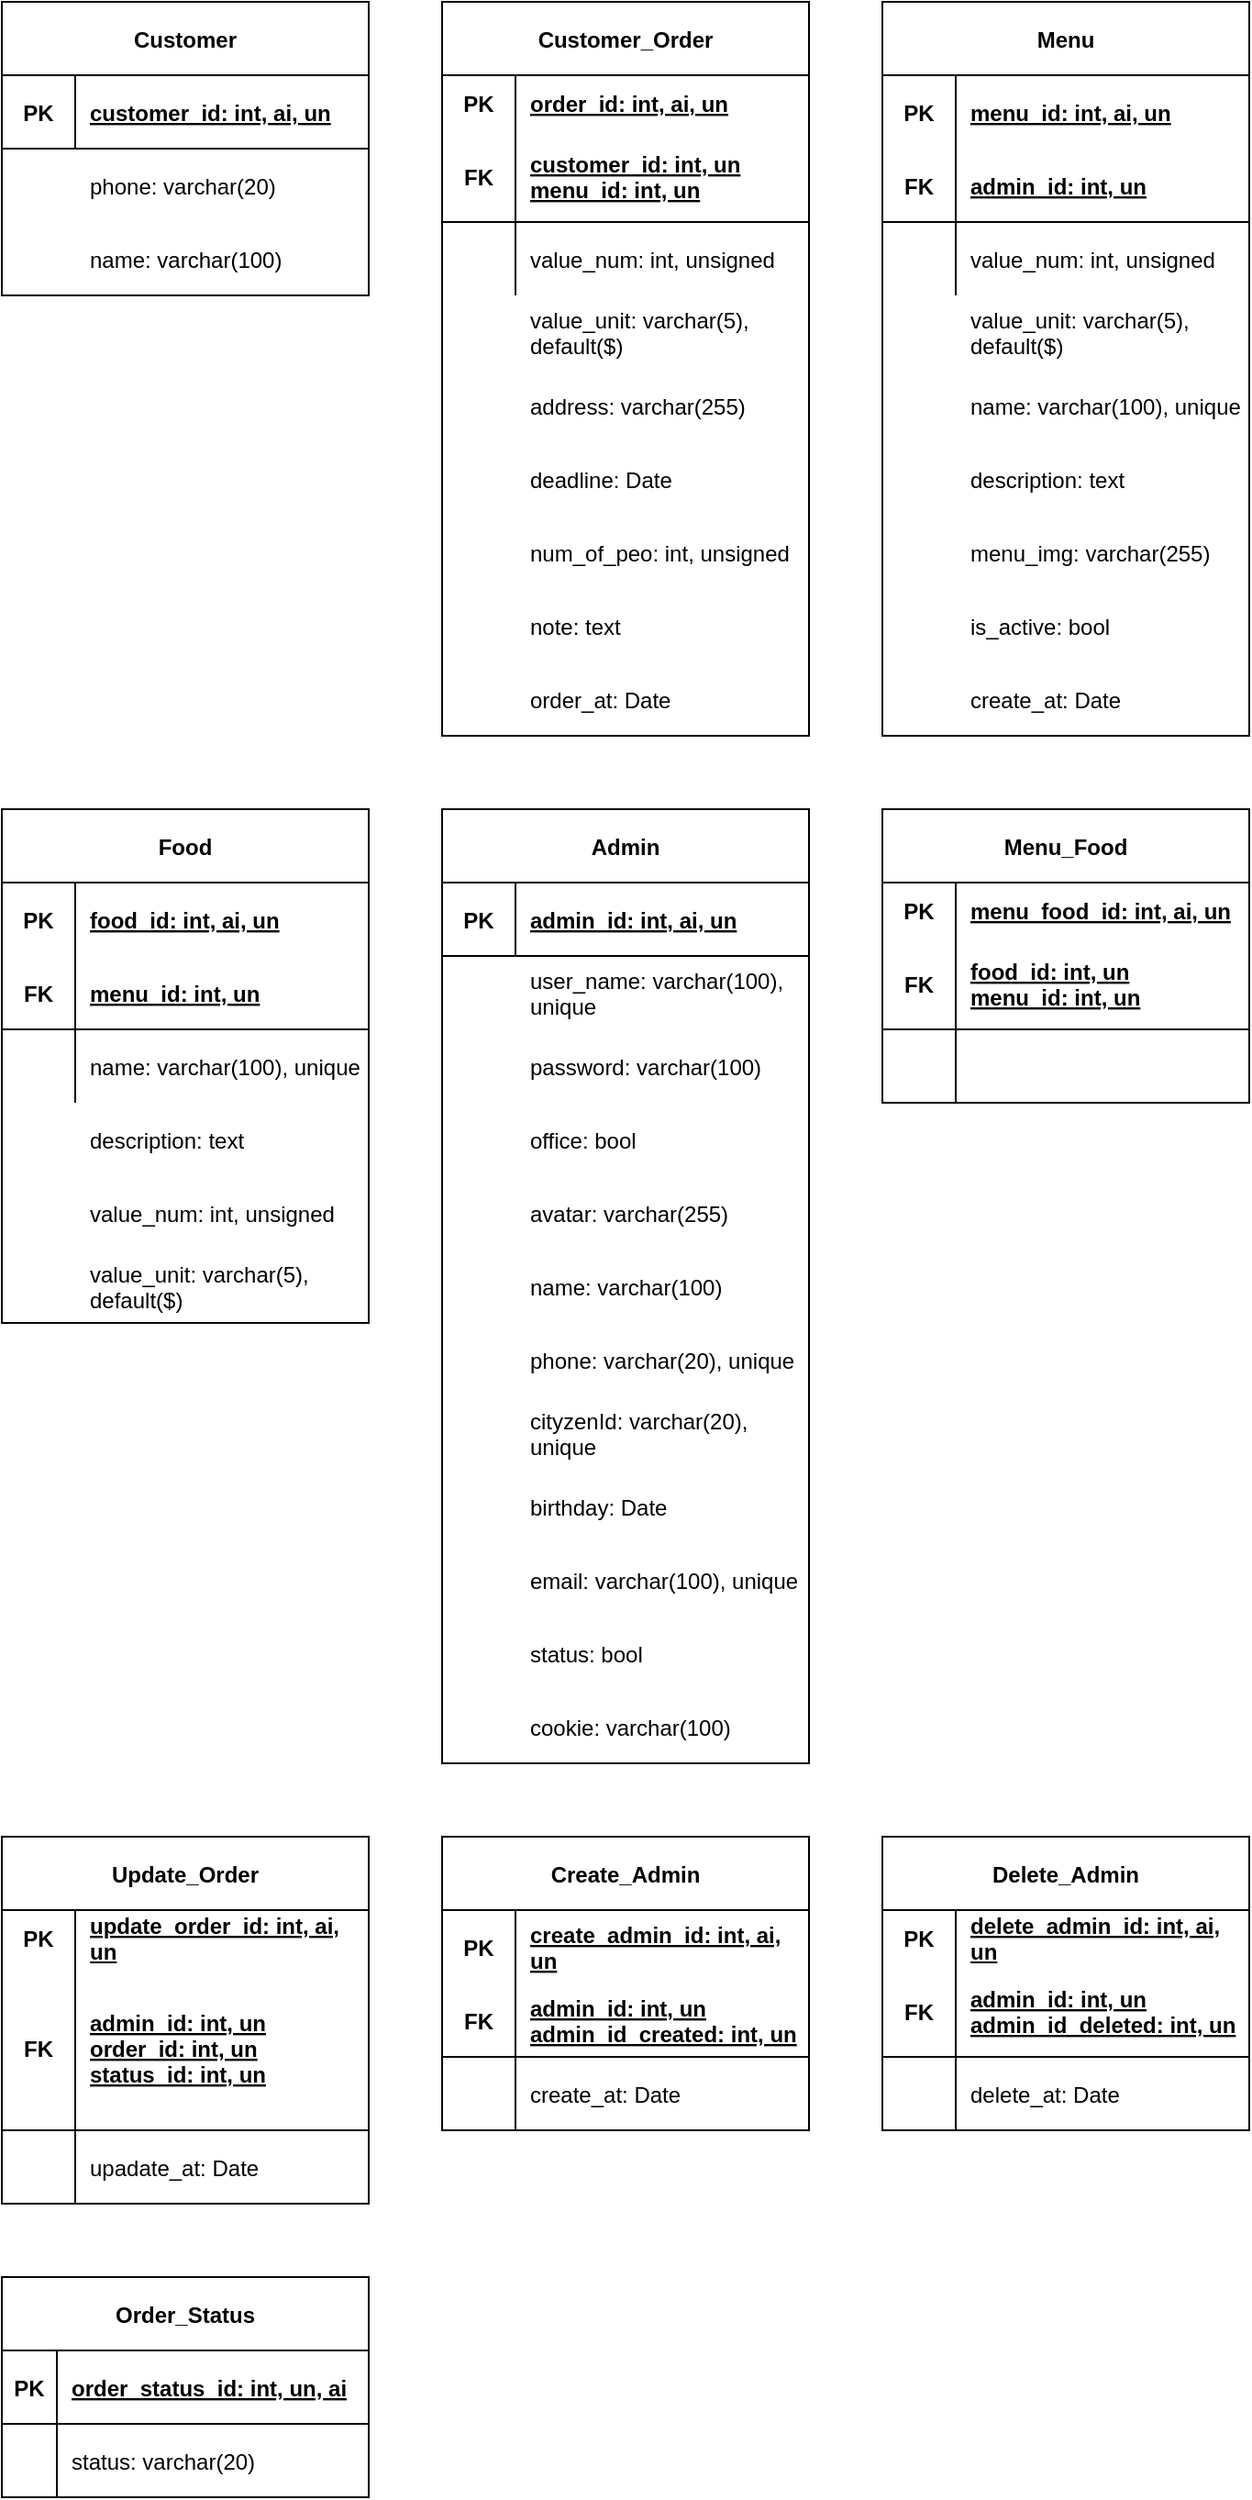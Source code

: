 <mxfile version="14.5.1" type="device"><diagram id="6Q6f8vi3FYsFAewZzcwV" name="Page-1"><mxGraphModel dx="1038" dy="607" grid="1" gridSize="10" guides="1" tooltips="1" connect="1" arrows="1" fold="1" page="1" pageScale="1" pageWidth="850" pageHeight="1100" math="0" shadow="0"><root><mxCell id="0"/><mxCell id="1" parent="0"/><mxCell id="nnmRxfr1p0nU_RoA92xQ-1" value="Customer" style="shape=table;startSize=40;container=1;collapsible=1;childLayout=tableLayout;fixedRows=1;rowLines=0;fontStyle=1;align=center;resizeLast=1;" parent="1" vertex="1"><mxGeometry x="40" y="40" width="200" height="160" as="geometry"/></mxCell><mxCell id="nnmRxfr1p0nU_RoA92xQ-2" value="" style="shape=partialRectangle;collapsible=0;dropTarget=0;pointerEvents=0;fillColor=none;top=0;left=0;bottom=1;right=0;points=[[0,0.5],[1,0.5]];portConstraint=eastwest;" parent="nnmRxfr1p0nU_RoA92xQ-1" vertex="1"><mxGeometry y="40" width="200" height="40" as="geometry"/></mxCell><mxCell id="nnmRxfr1p0nU_RoA92xQ-3" value="PK" style="shape=partialRectangle;connectable=0;fillColor=none;top=0;left=0;bottom=0;right=0;fontStyle=1;overflow=hidden;" parent="nnmRxfr1p0nU_RoA92xQ-2" vertex="1"><mxGeometry width="40" height="40" as="geometry"/></mxCell><mxCell id="nnmRxfr1p0nU_RoA92xQ-4" value="customer_id: int, ai, un" style="shape=partialRectangle;connectable=0;fillColor=none;top=0;left=0;bottom=0;right=0;align=left;spacingLeft=6;fontStyle=5;overflow=hidden;" parent="nnmRxfr1p0nU_RoA92xQ-2" vertex="1"><mxGeometry x="40" width="160" height="40" as="geometry"/></mxCell><mxCell id="nnmRxfr1p0nU_RoA92xQ-23" value="Customer_Order" style="shape=table;startSize=40;container=1;collapsible=1;childLayout=tableLayout;fixedRows=1;rowLines=0;fontStyle=1;align=center;resizeLast=1;" parent="1" vertex="1"><mxGeometry x="280" y="40" width="200" height="400" as="geometry"/></mxCell><mxCell id="nnmRxfr1p0nU_RoA92xQ-24" value="" style="shape=partialRectangle;collapsible=0;dropTarget=0;pointerEvents=0;fillColor=none;top=0;left=0;bottom=0;right=0;points=[[0,0.5],[1,0.5]];portConstraint=eastwest;" parent="nnmRxfr1p0nU_RoA92xQ-23" vertex="1"><mxGeometry y="40" width="200" height="30" as="geometry"/></mxCell><mxCell id="nnmRxfr1p0nU_RoA92xQ-25" value="PK" style="shape=partialRectangle;connectable=0;fillColor=none;top=0;left=0;bottom=0;right=0;fontStyle=1;overflow=hidden;" parent="nnmRxfr1p0nU_RoA92xQ-24" vertex="1"><mxGeometry width="40" height="30" as="geometry"/></mxCell><mxCell id="nnmRxfr1p0nU_RoA92xQ-26" value="order_id: int, ai, un" style="shape=partialRectangle;connectable=0;fillColor=none;top=0;left=0;bottom=0;right=0;align=left;spacingLeft=6;fontStyle=5;overflow=hidden;" parent="nnmRxfr1p0nU_RoA92xQ-24" vertex="1"><mxGeometry x="40" width="160" height="30" as="geometry"/></mxCell><mxCell id="nnmRxfr1p0nU_RoA92xQ-27" value="" style="shape=partialRectangle;collapsible=0;dropTarget=0;pointerEvents=0;fillColor=none;top=0;left=0;bottom=1;right=0;points=[[0,0.5],[1,0.5]];portConstraint=eastwest;" parent="nnmRxfr1p0nU_RoA92xQ-23" vertex="1"><mxGeometry y="70" width="200" height="50" as="geometry"/></mxCell><mxCell id="nnmRxfr1p0nU_RoA92xQ-28" value="FK" style="shape=partialRectangle;connectable=0;fillColor=none;top=0;left=0;bottom=0;right=0;fontStyle=1;overflow=hidden;" parent="nnmRxfr1p0nU_RoA92xQ-27" vertex="1"><mxGeometry width="40" height="50" as="geometry"/></mxCell><mxCell id="nnmRxfr1p0nU_RoA92xQ-29" value="customer_id: int, un&#10;menu_id: int, un" style="shape=partialRectangle;connectable=0;fillColor=none;top=0;left=0;bottom=0;right=0;align=left;spacingLeft=6;fontStyle=5;overflow=hidden;" parent="nnmRxfr1p0nU_RoA92xQ-27" vertex="1"><mxGeometry x="40" width="160" height="50" as="geometry"/></mxCell><mxCell id="nnmRxfr1p0nU_RoA92xQ-30" value="" style="shape=partialRectangle;collapsible=0;dropTarget=0;pointerEvents=0;fillColor=none;top=0;left=0;bottom=0;right=0;points=[[0,0.5],[1,0.5]];portConstraint=eastwest;" parent="nnmRxfr1p0nU_RoA92xQ-23" vertex="1"><mxGeometry y="120" width="200" height="40" as="geometry"/></mxCell><mxCell id="nnmRxfr1p0nU_RoA92xQ-31" value="" style="shape=partialRectangle;connectable=0;fillColor=none;top=0;left=0;bottom=0;right=0;editable=1;overflow=hidden;" parent="nnmRxfr1p0nU_RoA92xQ-30" vertex="1"><mxGeometry width="40" height="40" as="geometry"/></mxCell><mxCell id="nnmRxfr1p0nU_RoA92xQ-32" value="" style="shape=partialRectangle;connectable=0;fillColor=none;top=0;left=0;bottom=0;right=0;align=left;spacingLeft=6;overflow=hidden;" parent="nnmRxfr1p0nU_RoA92xQ-30" vertex="1"><mxGeometry x="40" width="160" height="40" as="geometry"/></mxCell><mxCell id="nnmRxfr1p0nU_RoA92xQ-58" value="" style="shape=partialRectangle;collapsible=0;dropTarget=0;pointerEvents=0;fillColor=none;top=0;left=0;bottom=0;right=0;points=[[0,0.5],[1,0.5]];portConstraint=eastwest;" parent="1" vertex="1"><mxGeometry x="40" y="160" width="200" height="40" as="geometry"/></mxCell><mxCell id="nnmRxfr1p0nU_RoA92xQ-60" value="name: varchar(100)" style="shape=partialRectangle;connectable=0;fillColor=none;top=0;left=0;bottom=0;right=0;align=left;spacingLeft=6;overflow=hidden;" parent="nnmRxfr1p0nU_RoA92xQ-58" vertex="1"><mxGeometry x="40" width="160" height="40" as="geometry"/></mxCell><mxCell id="nnmRxfr1p0nU_RoA92xQ-67" value="" style="shape=partialRectangle;collapsible=0;dropTarget=0;pointerEvents=0;fillColor=none;top=0;left=0;bottom=0;right=0;points=[[0,0.5],[1,0.5]];portConstraint=eastwest;" parent="1" vertex="1"><mxGeometry x="320" y="200" width="160" height="40" as="geometry"/></mxCell><mxCell id="nnmRxfr1p0nU_RoA92xQ-68" value="" style="shape=partialRectangle;connectable=0;fillColor=none;top=0;left=0;bottom=0;right=0;editable=1;overflow=hidden;" parent="nnmRxfr1p0nU_RoA92xQ-67" vertex="1"><mxGeometry width="32" height="40" as="geometry"/></mxCell><mxCell id="nnmRxfr1p0nU_RoA92xQ-69" value="value_unit: varchar(5),&#10;default($)" style="shape=partialRectangle;connectable=0;fillColor=none;top=0;left=0;bottom=0;right=0;align=left;spacingLeft=6;overflow=hidden;" parent="nnmRxfr1p0nU_RoA92xQ-67" vertex="1"><mxGeometry width="160" height="40" as="geometry"/></mxCell><mxCell id="nnmRxfr1p0nU_RoA92xQ-71" value="address: varchar(255)" style="shape=partialRectangle;connectable=0;fillColor=none;top=0;left=0;bottom=0;right=0;align=left;spacingLeft=6;overflow=hidden;" parent="1" vertex="1"><mxGeometry x="320" y="240" width="160" height="40" as="geometry"/></mxCell><mxCell id="nnmRxfr1p0nU_RoA92xQ-73" value="deadline: Date" style="shape=partialRectangle;connectable=0;fillColor=none;top=0;left=0;bottom=0;right=0;align=left;spacingLeft=6;overflow=hidden;" parent="1" vertex="1"><mxGeometry x="320" y="280" width="160" height="40" as="geometry"/></mxCell><mxCell id="nnmRxfr1p0nU_RoA92xQ-75" value="num_of_peo: int, unsigned" style="shape=partialRectangle;connectable=0;fillColor=none;top=0;left=0;bottom=0;right=0;align=left;spacingLeft=6;overflow=hidden;" parent="1" vertex="1"><mxGeometry x="320" y="320" width="160" height="40" as="geometry"/></mxCell><mxCell id="nnmRxfr1p0nU_RoA92xQ-77" value="note: text" style="shape=partialRectangle;connectable=0;fillColor=none;top=0;left=0;bottom=0;right=0;align=left;spacingLeft=6;overflow=hidden;" parent="1" vertex="1"><mxGeometry x="320" y="360" width="160" height="40" as="geometry"/></mxCell><mxCell id="nnmRxfr1p0nU_RoA92xQ-78" value="value_num: int, unsigned" style="shape=partialRectangle;connectable=0;fillColor=none;top=0;left=0;bottom=0;right=0;align=left;spacingLeft=6;overflow=hidden;" parent="1" vertex="1"><mxGeometry x="320" y="160" width="160" height="40" as="geometry"/></mxCell><mxCell id="nnmRxfr1p0nU_RoA92xQ-82" value="order_at: Date" style="shape=partialRectangle;connectable=0;fillColor=none;top=0;left=0;bottom=0;right=0;align=left;spacingLeft=6;overflow=hidden;" parent="1" vertex="1"><mxGeometry x="320" y="400" width="160" height="40" as="geometry"/></mxCell><mxCell id="nnmRxfr1p0nU_RoA92xQ-83" value="" style="shape=partialRectangle;connectable=0;fillColor=none;top=0;left=0;bottom=0;right=0;editable=1;overflow=hidden;" parent="1" vertex="1"><mxGeometry x="280" y="480" width="40" height="40" as="geometry"/></mxCell><mxCell id="nnmRxfr1p0nU_RoA92xQ-141" value="" style="shape=partialRectangle;connectable=0;fillColor=none;top=0;left=0;bottom=0;right=0;editable=1;overflow=hidden;" parent="1" vertex="1"><mxGeometry x="40" y="600" width="30" height="40" as="geometry"/></mxCell><mxCell id="nnmRxfr1p0nU_RoA92xQ-185" value="Menu_Food" style="shape=table;startSize=40;container=1;collapsible=1;childLayout=tableLayout;fixedRows=1;rowLines=0;fontStyle=1;align=center;resizeLast=1;" parent="1" vertex="1"><mxGeometry x="520" y="480" width="200" height="160" as="geometry"/></mxCell><mxCell id="nnmRxfr1p0nU_RoA92xQ-186" value="" style="shape=partialRectangle;collapsible=0;dropTarget=0;pointerEvents=0;fillColor=none;top=0;left=0;bottom=0;right=0;points=[[0,0.5],[1,0.5]];portConstraint=eastwest;" parent="nnmRxfr1p0nU_RoA92xQ-185" vertex="1"><mxGeometry y="40" width="200" height="30" as="geometry"/></mxCell><mxCell id="nnmRxfr1p0nU_RoA92xQ-187" value="PK" style="shape=partialRectangle;connectable=0;fillColor=none;top=0;left=0;bottom=0;right=0;fontStyle=1;overflow=hidden;" parent="nnmRxfr1p0nU_RoA92xQ-186" vertex="1"><mxGeometry width="40" height="30" as="geometry"/></mxCell><mxCell id="nnmRxfr1p0nU_RoA92xQ-188" value="menu_food_id: int, ai, un" style="shape=partialRectangle;connectable=0;fillColor=none;top=0;left=0;bottom=0;right=0;align=left;spacingLeft=6;fontStyle=5;overflow=hidden;" parent="nnmRxfr1p0nU_RoA92xQ-186" vertex="1"><mxGeometry x="40" width="160" height="30" as="geometry"/></mxCell><mxCell id="nnmRxfr1p0nU_RoA92xQ-189" value="" style="shape=partialRectangle;collapsible=0;dropTarget=0;pointerEvents=0;fillColor=none;top=0;left=0;bottom=1;right=0;points=[[0,0.5],[1,0.5]];portConstraint=eastwest;" parent="nnmRxfr1p0nU_RoA92xQ-185" vertex="1"><mxGeometry y="70" width="200" height="50" as="geometry"/></mxCell><mxCell id="nnmRxfr1p0nU_RoA92xQ-190" value="FK" style="shape=partialRectangle;connectable=0;fillColor=none;top=0;left=0;bottom=0;right=0;fontStyle=1;overflow=hidden;" parent="nnmRxfr1p0nU_RoA92xQ-189" vertex="1"><mxGeometry width="40" height="50" as="geometry"/></mxCell><mxCell id="nnmRxfr1p0nU_RoA92xQ-191" value="food_id: int, un&#10;menu_id: int, un" style="shape=partialRectangle;connectable=0;fillColor=none;top=0;left=0;bottom=0;right=0;align=left;spacingLeft=6;fontStyle=5;overflow=hidden;" parent="nnmRxfr1p0nU_RoA92xQ-189" vertex="1"><mxGeometry x="40" width="160" height="50" as="geometry"/></mxCell><mxCell id="nnmRxfr1p0nU_RoA92xQ-192" value="" style="shape=partialRectangle;collapsible=0;dropTarget=0;pointerEvents=0;fillColor=none;top=0;left=0;bottom=0;right=0;points=[[0,0.5],[1,0.5]];portConstraint=eastwest;" parent="nnmRxfr1p0nU_RoA92xQ-185" vertex="1"><mxGeometry y="120" width="200" height="40" as="geometry"/></mxCell><mxCell id="nnmRxfr1p0nU_RoA92xQ-193" value="" style="shape=partialRectangle;connectable=0;fillColor=none;top=0;left=0;bottom=0;right=0;editable=1;overflow=hidden;" parent="nnmRxfr1p0nU_RoA92xQ-192" vertex="1"><mxGeometry width="40" height="40" as="geometry"/></mxCell><mxCell id="nnmRxfr1p0nU_RoA92xQ-194" value="" style="shape=partialRectangle;connectable=0;fillColor=none;top=0;left=0;bottom=0;right=0;align=left;spacingLeft=6;overflow=hidden;" parent="nnmRxfr1p0nU_RoA92xQ-192" vertex="1"><mxGeometry x="40" width="160" height="40" as="geometry"/></mxCell><mxCell id="nnmRxfr1p0nU_RoA92xQ-221" value="Admin" style="shape=table;startSize=40;container=1;collapsible=1;childLayout=tableLayout;fixedRows=1;rowLines=0;fontStyle=1;align=center;resizeLast=1;" parent="1" vertex="1"><mxGeometry x="280" y="480" width="200" height="520" as="geometry"/></mxCell><mxCell id="nnmRxfr1p0nU_RoA92xQ-222" value="" style="shape=partialRectangle;collapsible=0;dropTarget=0;pointerEvents=0;fillColor=none;top=0;left=0;bottom=1;right=0;points=[[0,0.5],[1,0.5]];portConstraint=eastwest;" parent="nnmRxfr1p0nU_RoA92xQ-221" vertex="1"><mxGeometry y="40" width="200" height="40" as="geometry"/></mxCell><mxCell id="nnmRxfr1p0nU_RoA92xQ-223" value="PK" style="shape=partialRectangle;connectable=0;fillColor=none;top=0;left=0;bottom=0;right=0;fontStyle=1;overflow=hidden;" parent="nnmRxfr1p0nU_RoA92xQ-222" vertex="1"><mxGeometry width="40" height="40" as="geometry"/></mxCell><mxCell id="nnmRxfr1p0nU_RoA92xQ-224" value="admin_id: int, ai, un" style="shape=partialRectangle;connectable=0;fillColor=none;top=0;left=0;bottom=0;right=0;align=left;spacingLeft=6;fontStyle=5;overflow=hidden;" parent="nnmRxfr1p0nU_RoA92xQ-222" vertex="1"><mxGeometry x="40" width="160" height="40" as="geometry"/></mxCell><mxCell id="nnmRxfr1p0nU_RoA92xQ-225" value="" style="shape=partialRectangle;connectable=0;fillColor=none;top=0;left=0;bottom=0;right=0;editable=1;overflow=hidden;" parent="1" vertex="1"><mxGeometry x="280" y="600" width="30" height="40" as="geometry"/></mxCell><mxCell id="nnmRxfr1p0nU_RoA92xQ-226" value="user_name: varchar(100),&#10;unique" style="shape=partialRectangle;connectable=0;fillColor=none;top=0;left=0;bottom=0;right=0;align=left;spacingLeft=6;overflow=hidden;" parent="1" vertex="1"><mxGeometry x="320" y="560" width="160" height="40" as="geometry"/></mxCell><mxCell id="nnmRxfr1p0nU_RoA92xQ-227" value="" style="shape=partialRectangle;collapsible=0;dropTarget=0;pointerEvents=0;fillColor=none;top=0;left=0;bottom=0;right=0;points=[[0,0.5],[1,0.5]];portConstraint=eastwest;" parent="1" vertex="1"><mxGeometry x="280" y="600" width="200" height="40" as="geometry"/></mxCell><mxCell id="nnmRxfr1p0nU_RoA92xQ-229" value="password: varchar(100)" style="shape=partialRectangle;connectable=0;fillColor=none;top=0;left=0;bottom=0;right=0;align=left;spacingLeft=6;overflow=hidden;" parent="nnmRxfr1p0nU_RoA92xQ-227" vertex="1"><mxGeometry x="40" width="160" height="40" as="geometry"/></mxCell><mxCell id="nnmRxfr1p0nU_RoA92xQ-230" value="" style="shape=partialRectangle;connectable=0;fillColor=none;top=0;left=0;bottom=0;right=0;editable=1;overflow=hidden;" parent="1" vertex="1"><mxGeometry x="280" y="560" width="30" height="40" as="geometry"/></mxCell><mxCell id="nnmRxfr1p0nU_RoA92xQ-232" value="avatar: varchar(255)" style="shape=partialRectangle;connectable=0;fillColor=none;top=0;left=0;bottom=0;right=0;align=left;spacingLeft=6;overflow=hidden;" parent="1" vertex="1"><mxGeometry x="320" y="680" width="160" height="40" as="geometry"/></mxCell><mxCell id="nnmRxfr1p0nU_RoA92xQ-233" value="office: bool" style="shape=partialRectangle;connectable=0;fillColor=none;top=0;left=0;bottom=0;right=0;align=left;spacingLeft=6;overflow=hidden;" parent="1" vertex="1"><mxGeometry x="320" y="640" width="160" height="40" as="geometry"/></mxCell><mxCell id="nnmRxfr1p0nU_RoA92xQ-236" value="name: varchar(100)" style="shape=partialRectangle;connectable=0;fillColor=none;top=0;left=0;bottom=0;right=0;align=left;spacingLeft=6;overflow=hidden;" parent="1" vertex="1"><mxGeometry x="320" y="720" width="160" height="40" as="geometry"/></mxCell><mxCell id="nnmRxfr1p0nU_RoA92xQ-238" value="phone: varchar(20), unique" style="shape=partialRectangle;connectable=0;fillColor=none;top=0;left=0;bottom=0;right=0;align=left;spacingLeft=6;overflow=hidden;" parent="1" vertex="1"><mxGeometry x="320" y="760" width="160" height="40" as="geometry"/></mxCell><mxCell id="nnmRxfr1p0nU_RoA92xQ-240" value="cityzenId: varchar(20), &#10;unique" style="shape=partialRectangle;connectable=0;fillColor=none;top=0;left=0;bottom=0;right=0;align=left;spacingLeft=6;overflow=hidden;" parent="1" vertex="1"><mxGeometry x="320" y="800" width="160" height="40" as="geometry"/></mxCell><mxCell id="nnmRxfr1p0nU_RoA92xQ-242" value="birthday: Date" style="shape=partialRectangle;connectable=0;fillColor=none;top=0;left=0;bottom=0;right=0;align=left;spacingLeft=6;overflow=hidden;" parent="1" vertex="1"><mxGeometry x="320" y="840" width="160" height="40" as="geometry"/></mxCell><mxCell id="nnmRxfr1p0nU_RoA92xQ-244" value="email: varchar(100), unique" style="shape=partialRectangle;connectable=0;fillColor=none;top=0;left=0;bottom=0;right=0;align=left;spacingLeft=6;overflow=hidden;" parent="1" vertex="1"><mxGeometry x="320" y="880" width="160" height="40" as="geometry"/></mxCell><mxCell id="nnmRxfr1p0nU_RoA92xQ-245" value="Update_Order" style="shape=table;startSize=40;container=1;collapsible=1;childLayout=tableLayout;fixedRows=1;rowLines=0;fontStyle=1;align=center;resizeLast=1;" parent="1" vertex="1"><mxGeometry x="40" y="1040" width="200" height="200" as="geometry"/></mxCell><mxCell id="nnmRxfr1p0nU_RoA92xQ-246" value="" style="shape=partialRectangle;collapsible=0;dropTarget=0;pointerEvents=0;fillColor=none;top=0;left=0;bottom=0;right=0;points=[[0,0.5],[1,0.5]];portConstraint=eastwest;" parent="nnmRxfr1p0nU_RoA92xQ-245" vertex="1"><mxGeometry y="40" width="200" height="30" as="geometry"/></mxCell><mxCell id="nnmRxfr1p0nU_RoA92xQ-247" value="PK" style="shape=partialRectangle;connectable=0;fillColor=none;top=0;left=0;bottom=0;right=0;fontStyle=1;overflow=hidden;" parent="nnmRxfr1p0nU_RoA92xQ-246" vertex="1"><mxGeometry width="40" height="30" as="geometry"/></mxCell><mxCell id="nnmRxfr1p0nU_RoA92xQ-248" value="update_order_id: int, ai,&#10;un" style="shape=partialRectangle;connectable=0;fillColor=none;top=0;left=0;bottom=0;right=0;align=left;spacingLeft=6;fontStyle=5;overflow=hidden;" parent="nnmRxfr1p0nU_RoA92xQ-246" vertex="1"><mxGeometry x="40" width="160" height="30" as="geometry"/></mxCell><mxCell id="nnmRxfr1p0nU_RoA92xQ-249" value="" style="shape=partialRectangle;collapsible=0;dropTarget=0;pointerEvents=0;fillColor=none;top=0;left=0;bottom=1;right=0;points=[[0,0.5],[1,0.5]];portConstraint=eastwest;" parent="nnmRxfr1p0nU_RoA92xQ-245" vertex="1"><mxGeometry y="70" width="200" height="90" as="geometry"/></mxCell><mxCell id="nnmRxfr1p0nU_RoA92xQ-250" value="FK" style="shape=partialRectangle;connectable=0;fillColor=none;top=0;left=0;bottom=0;right=0;fontStyle=1;overflow=hidden;" parent="nnmRxfr1p0nU_RoA92xQ-249" vertex="1"><mxGeometry width="40" height="90" as="geometry"/></mxCell><mxCell id="nnmRxfr1p0nU_RoA92xQ-251" value="admin_id: int, un&#10;order_id: int, un&#10;status_id: int, un" style="shape=partialRectangle;connectable=0;fillColor=none;top=0;left=0;bottom=0;right=0;align=left;spacingLeft=6;fontStyle=5;overflow=hidden;" parent="nnmRxfr1p0nU_RoA92xQ-249" vertex="1"><mxGeometry x="40" width="160" height="90" as="geometry"/></mxCell><mxCell id="nnmRxfr1p0nU_RoA92xQ-252" value="" style="shape=partialRectangle;collapsible=0;dropTarget=0;pointerEvents=0;fillColor=none;top=0;left=0;bottom=0;right=0;points=[[0,0.5],[1,0.5]];portConstraint=eastwest;" parent="nnmRxfr1p0nU_RoA92xQ-245" vertex="1"><mxGeometry y="160" width="200" height="40" as="geometry"/></mxCell><mxCell id="nnmRxfr1p0nU_RoA92xQ-253" value="" style="shape=partialRectangle;connectable=0;fillColor=none;top=0;left=0;bottom=0;right=0;editable=1;overflow=hidden;" parent="nnmRxfr1p0nU_RoA92xQ-252" vertex="1"><mxGeometry width="40" height="40" as="geometry"/></mxCell><mxCell id="nnmRxfr1p0nU_RoA92xQ-254" value="" style="shape=partialRectangle;connectable=0;fillColor=none;top=0;left=0;bottom=0;right=0;align=left;spacingLeft=6;overflow=hidden;" parent="nnmRxfr1p0nU_RoA92xQ-252" vertex="1"><mxGeometry x="40" width="160" height="40" as="geometry"/></mxCell><mxCell id="nnmRxfr1p0nU_RoA92xQ-256" value="" style="shape=partialRectangle;connectable=0;fillColor=none;top=0;left=0;bottom=0;right=0;editable=1;overflow=hidden;" parent="1" vertex="1"><mxGeometry x="40" y="1160" width="40" height="40" as="geometry"/></mxCell><mxCell id="nnmRxfr1p0nU_RoA92xQ-257" value="upadate_at: Date" style="shape=partialRectangle;connectable=0;fillColor=none;top=0;left=0;bottom=0;right=0;align=left;spacingLeft=6;overflow=hidden;" parent="1" vertex="1"><mxGeometry x="80" y="1200" width="160" height="40" as="geometry"/></mxCell><mxCell id="nnmRxfr1p0nU_RoA92xQ-258" value="" style="shape=partialRectangle;connectable=0;fillColor=none;top=0;left=0;bottom=0;right=0;editable=1;overflow=hidden;" parent="1" vertex="1"><mxGeometry x="40" y="1200" width="40" height="40" as="geometry"/></mxCell><mxCell id="nnmRxfr1p0nU_RoA92xQ-273" value="Create_Admin" style="shape=table;startSize=40;container=1;collapsible=1;childLayout=tableLayout;fixedRows=1;rowLines=0;fontStyle=1;align=center;resizeLast=1;" parent="1" vertex="1"><mxGeometry x="280" y="1040" width="200" height="160" as="geometry"/></mxCell><mxCell id="nnmRxfr1p0nU_RoA92xQ-274" value="" style="shape=partialRectangle;collapsible=0;dropTarget=0;pointerEvents=0;fillColor=none;top=0;left=0;bottom=0;right=0;points=[[0,0.5],[1,0.5]];portConstraint=eastwest;" parent="nnmRxfr1p0nU_RoA92xQ-273" vertex="1"><mxGeometry y="40" width="200" height="40" as="geometry"/></mxCell><mxCell id="nnmRxfr1p0nU_RoA92xQ-275" value="PK" style="shape=partialRectangle;connectable=0;fillColor=none;top=0;left=0;bottom=0;right=0;fontStyle=1;overflow=hidden;" parent="nnmRxfr1p0nU_RoA92xQ-274" vertex="1"><mxGeometry width="40" height="40" as="geometry"/></mxCell><mxCell id="nnmRxfr1p0nU_RoA92xQ-276" value="create_admin_id: int, ai,&#10;un" style="shape=partialRectangle;connectable=0;fillColor=none;top=0;left=0;bottom=0;right=0;align=left;spacingLeft=6;fontStyle=5;overflow=hidden;" parent="nnmRxfr1p0nU_RoA92xQ-274" vertex="1"><mxGeometry x="40" width="160" height="40" as="geometry"/></mxCell><mxCell id="nnmRxfr1p0nU_RoA92xQ-277" value="" style="shape=partialRectangle;collapsible=0;dropTarget=0;pointerEvents=0;fillColor=none;top=0;left=0;bottom=1;right=0;points=[[0,0.5],[1,0.5]];portConstraint=eastwest;" parent="nnmRxfr1p0nU_RoA92xQ-273" vertex="1"><mxGeometry y="80" width="200" height="40" as="geometry"/></mxCell><mxCell id="nnmRxfr1p0nU_RoA92xQ-278" value="FK" style="shape=partialRectangle;connectable=0;fillColor=none;top=0;left=0;bottom=0;right=0;fontStyle=1;overflow=hidden;" parent="nnmRxfr1p0nU_RoA92xQ-277" vertex="1"><mxGeometry width="40" height="40" as="geometry"/></mxCell><mxCell id="nnmRxfr1p0nU_RoA92xQ-279" value="admin_id: int, un&#10;admin_id_created: int, un" style="shape=partialRectangle;connectable=0;fillColor=none;top=0;left=0;bottom=0;right=0;align=left;spacingLeft=6;fontStyle=5;overflow=hidden;" parent="nnmRxfr1p0nU_RoA92xQ-277" vertex="1"><mxGeometry x="40" width="160" height="40" as="geometry"/></mxCell><mxCell id="nnmRxfr1p0nU_RoA92xQ-280" value="" style="shape=partialRectangle;collapsible=0;dropTarget=0;pointerEvents=0;fillColor=none;top=0;left=0;bottom=0;right=0;points=[[0,0.5],[1,0.5]];portConstraint=eastwest;" parent="nnmRxfr1p0nU_RoA92xQ-273" vertex="1"><mxGeometry y="120" width="200" height="40" as="geometry"/></mxCell><mxCell id="nnmRxfr1p0nU_RoA92xQ-281" value="" style="shape=partialRectangle;connectable=0;fillColor=none;top=0;left=0;bottom=0;right=0;editable=1;overflow=hidden;" parent="nnmRxfr1p0nU_RoA92xQ-280" vertex="1"><mxGeometry width="40" height="40" as="geometry"/></mxCell><mxCell id="nnmRxfr1p0nU_RoA92xQ-282" value="" style="shape=partialRectangle;connectable=0;fillColor=none;top=0;left=0;bottom=0;right=0;align=left;spacingLeft=6;overflow=hidden;" parent="nnmRxfr1p0nU_RoA92xQ-280" vertex="1"><mxGeometry x="40" width="160" height="40" as="geometry"/></mxCell><mxCell id="nnmRxfr1p0nU_RoA92xQ-283" value="create_at: Date" style="shape=partialRectangle;connectable=0;fillColor=none;top=0;left=0;bottom=0;right=0;align=left;spacingLeft=6;overflow=hidden;" parent="1" vertex="1"><mxGeometry x="320" y="1160" width="160" height="40" as="geometry"/></mxCell><mxCell id="nnmRxfr1p0nU_RoA92xQ-284" value="" style="shape=partialRectangle;connectable=0;fillColor=none;top=0;left=0;bottom=0;right=0;editable=1;overflow=hidden;" parent="1" vertex="1"><mxGeometry x="280" y="1160" width="40" height="40" as="geometry"/></mxCell><mxCell id="nnmRxfr1p0nU_RoA92xQ-285" value="Delete_Admin" style="shape=table;startSize=40;container=1;collapsible=1;childLayout=tableLayout;fixedRows=1;rowLines=0;fontStyle=1;align=center;resizeLast=1;" parent="1" vertex="1"><mxGeometry x="520" y="1040" width="200" height="160" as="geometry"/></mxCell><mxCell id="nnmRxfr1p0nU_RoA92xQ-286" value="" style="shape=partialRectangle;collapsible=0;dropTarget=0;pointerEvents=0;fillColor=none;top=0;left=0;bottom=0;right=0;points=[[0,0.5],[1,0.5]];portConstraint=eastwest;" parent="nnmRxfr1p0nU_RoA92xQ-285" vertex="1"><mxGeometry y="40" width="200" height="30" as="geometry"/></mxCell><mxCell id="nnmRxfr1p0nU_RoA92xQ-287" value="PK" style="shape=partialRectangle;connectable=0;fillColor=none;top=0;left=0;bottom=0;right=0;fontStyle=1;overflow=hidden;" parent="nnmRxfr1p0nU_RoA92xQ-286" vertex="1"><mxGeometry width="40" height="30" as="geometry"/></mxCell><mxCell id="nnmRxfr1p0nU_RoA92xQ-288" value="delete_admin_id: int, ai,&#10;un" style="shape=partialRectangle;connectable=0;fillColor=none;top=0;left=0;bottom=0;right=0;align=left;spacingLeft=6;fontStyle=5;overflow=hidden;" parent="nnmRxfr1p0nU_RoA92xQ-286" vertex="1"><mxGeometry x="40" width="160" height="30" as="geometry"/></mxCell><mxCell id="nnmRxfr1p0nU_RoA92xQ-289" value="" style="shape=partialRectangle;collapsible=0;dropTarget=0;pointerEvents=0;fillColor=none;top=0;left=0;bottom=1;right=0;points=[[0,0.5],[1,0.5]];portConstraint=eastwest;" parent="nnmRxfr1p0nU_RoA92xQ-285" vertex="1"><mxGeometry y="70" width="200" height="50" as="geometry"/></mxCell><mxCell id="nnmRxfr1p0nU_RoA92xQ-290" value="FK" style="shape=partialRectangle;connectable=0;fillColor=none;top=0;left=0;bottom=0;right=0;fontStyle=1;overflow=hidden;" parent="nnmRxfr1p0nU_RoA92xQ-289" vertex="1"><mxGeometry width="40" height="50" as="geometry"/></mxCell><mxCell id="nnmRxfr1p0nU_RoA92xQ-291" value="admin_id: int, un&#10;admin_id_deleted: int, un" style="shape=partialRectangle;connectable=0;fillColor=none;top=0;left=0;bottom=0;right=0;align=left;spacingLeft=6;fontStyle=5;overflow=hidden;" parent="nnmRxfr1p0nU_RoA92xQ-289" vertex="1"><mxGeometry x="40" width="160" height="50" as="geometry"/></mxCell><mxCell id="nnmRxfr1p0nU_RoA92xQ-292" value="" style="shape=partialRectangle;collapsible=0;dropTarget=0;pointerEvents=0;fillColor=none;top=0;left=0;bottom=0;right=0;points=[[0,0.5],[1,0.5]];portConstraint=eastwest;" parent="nnmRxfr1p0nU_RoA92xQ-285" vertex="1"><mxGeometry y="120" width="200" height="40" as="geometry"/></mxCell><mxCell id="nnmRxfr1p0nU_RoA92xQ-293" value="" style="shape=partialRectangle;connectable=0;fillColor=none;top=0;left=0;bottom=0;right=0;editable=1;overflow=hidden;" parent="nnmRxfr1p0nU_RoA92xQ-292" vertex="1"><mxGeometry width="40" height="40" as="geometry"/></mxCell><mxCell id="nnmRxfr1p0nU_RoA92xQ-294" value="" style="shape=partialRectangle;connectable=0;fillColor=none;top=0;left=0;bottom=0;right=0;align=left;spacingLeft=6;overflow=hidden;" parent="nnmRxfr1p0nU_RoA92xQ-292" vertex="1"><mxGeometry x="40" width="160" height="40" as="geometry"/></mxCell><mxCell id="nnmRxfr1p0nU_RoA92xQ-295" value="delete_at: Date" style="shape=partialRectangle;connectable=0;fillColor=none;top=0;left=0;bottom=0;right=0;align=left;spacingLeft=6;overflow=hidden;" parent="1" vertex="1"><mxGeometry x="560" y="1160" width="160" height="40" as="geometry"/></mxCell><mxCell id="nnmRxfr1p0nU_RoA92xQ-296" value="" style="shape=partialRectangle;connectable=0;fillColor=none;top=0;left=0;bottom=0;right=0;editable=1;overflow=hidden;" parent="1" vertex="1"><mxGeometry x="520" y="1160" width="40" height="40" as="geometry"/></mxCell><mxCell id="nnmRxfr1p0nU_RoA92xQ-304" value="" style="shape=partialRectangle;collapsible=0;dropTarget=0;pointerEvents=0;fillColor=none;top=0;left=0;bottom=0;right=0;points=[[0,0.5],[1,0.5]];portConstraint=eastwest;" parent="1" vertex="1"><mxGeometry x="80" y="640" width="160" height="40" as="geometry"/></mxCell><mxCell id="nnmRxfr1p0nU_RoA92xQ-306" value="description: text" style="shape=partialRectangle;connectable=0;fillColor=none;top=0;left=0;bottom=0;right=0;align=left;spacingLeft=6;overflow=hidden;" parent="nnmRxfr1p0nU_RoA92xQ-304" vertex="1"><mxGeometry width="160" height="40" as="geometry"/></mxCell><mxCell id="nnmRxfr1p0nU_RoA92xQ-307" value="" style="shape=partialRectangle;connectable=0;fillColor=none;top=0;left=0;bottom=0;right=0;editable=1;overflow=hidden;" parent="1" vertex="1"><mxGeometry x="40" y="600" width="40" height="40" as="geometry"/></mxCell><mxCell id="nnmRxfr1p0nU_RoA92xQ-309" value="value_unit: varchar(5),&#10;default($)" style="shape=partialRectangle;connectable=0;fillColor=none;top=0;left=0;bottom=0;right=0;align=left;spacingLeft=6;overflow=hidden;" parent="1" vertex="1"><mxGeometry x="80" y="720" width="160" height="40" as="geometry"/></mxCell><mxCell id="nnmRxfr1p0nU_RoA92xQ-310" value="value_num: int, unsigned" style="shape=partialRectangle;connectable=0;fillColor=none;top=0;left=0;bottom=0;right=0;align=left;spacingLeft=6;overflow=hidden;" parent="1" vertex="1"><mxGeometry x="80" y="680" width="160" height="40" as="geometry"/></mxCell><mxCell id="nnmRxfr1p0nU_RoA92xQ-313" value="status: bool" style="shape=partialRectangle;connectable=0;fillColor=none;top=0;left=0;bottom=0;right=0;align=left;spacingLeft=6;overflow=hidden;" parent="1" vertex="1"><mxGeometry x="320" y="920" width="160" height="40" as="geometry"/></mxCell><mxCell id="6owflpRxEMmpUH_lA40D-1" value="phone: varchar(20)" style="shape=partialRectangle;connectable=0;fillColor=none;top=0;left=0;bottom=0;right=0;align=left;spacingLeft=6;overflow=hidden;" parent="1" vertex="1"><mxGeometry x="80" y="120" width="160" height="40" as="geometry"/></mxCell><mxCell id="6owflpRxEMmpUH_lA40D-43" value="Food" style="shape=table;startSize=40;container=1;collapsible=1;childLayout=tableLayout;fixedRows=1;rowLines=0;fontStyle=1;align=center;resizeLast=1;" parent="1" vertex="1"><mxGeometry x="40" y="480" width="200" height="280" as="geometry"/></mxCell><mxCell id="6owflpRxEMmpUH_lA40D-44" value="" style="shape=partialRectangle;collapsible=0;dropTarget=0;pointerEvents=0;fillColor=none;top=0;left=0;bottom=0;right=0;points=[[0,0.5],[1,0.5]];portConstraint=eastwest;" parent="6owflpRxEMmpUH_lA40D-43" vertex="1"><mxGeometry y="40" width="200" height="40" as="geometry"/></mxCell><mxCell id="6owflpRxEMmpUH_lA40D-45" value="PK" style="shape=partialRectangle;connectable=0;fillColor=none;top=0;left=0;bottom=0;right=0;fontStyle=1;overflow=hidden;" parent="6owflpRxEMmpUH_lA40D-44" vertex="1"><mxGeometry width="40" height="40" as="geometry"/></mxCell><mxCell id="6owflpRxEMmpUH_lA40D-46" value="food_id: int, ai, un" style="shape=partialRectangle;connectable=0;fillColor=none;top=0;left=0;bottom=0;right=0;align=left;spacingLeft=6;fontStyle=5;overflow=hidden;" parent="6owflpRxEMmpUH_lA40D-44" vertex="1"><mxGeometry x="40" width="160" height="40" as="geometry"/></mxCell><mxCell id="6owflpRxEMmpUH_lA40D-47" value="" style="shape=partialRectangle;collapsible=0;dropTarget=0;pointerEvents=0;fillColor=none;top=0;left=0;bottom=1;right=0;points=[[0,0.5],[1,0.5]];portConstraint=eastwest;" parent="6owflpRxEMmpUH_lA40D-43" vertex="1"><mxGeometry y="80" width="200" height="40" as="geometry"/></mxCell><mxCell id="6owflpRxEMmpUH_lA40D-48" value="FK" style="shape=partialRectangle;connectable=0;fillColor=none;top=0;left=0;bottom=0;right=0;fontStyle=1;overflow=hidden;" parent="6owflpRxEMmpUH_lA40D-47" vertex="1"><mxGeometry width="40" height="40" as="geometry"/></mxCell><mxCell id="6owflpRxEMmpUH_lA40D-49" value="menu_id: int, un" style="shape=partialRectangle;connectable=0;fillColor=none;top=0;left=0;bottom=0;right=0;align=left;spacingLeft=6;fontStyle=5;overflow=hidden;" parent="6owflpRxEMmpUH_lA40D-47" vertex="1"><mxGeometry x="40" width="160" height="40" as="geometry"/></mxCell><mxCell id="6owflpRxEMmpUH_lA40D-50" value="" style="shape=partialRectangle;collapsible=0;dropTarget=0;pointerEvents=0;fillColor=none;top=0;left=0;bottom=0;right=0;points=[[0,0.5],[1,0.5]];portConstraint=eastwest;" parent="6owflpRxEMmpUH_lA40D-43" vertex="1"><mxGeometry y="120" width="200" height="40" as="geometry"/></mxCell><mxCell id="6owflpRxEMmpUH_lA40D-51" value="" style="shape=partialRectangle;connectable=0;fillColor=none;top=0;left=0;bottom=0;right=0;editable=1;overflow=hidden;" parent="6owflpRxEMmpUH_lA40D-50" vertex="1"><mxGeometry width="40" height="40" as="geometry"/></mxCell><mxCell id="6owflpRxEMmpUH_lA40D-52" value="" style="shape=partialRectangle;connectable=0;fillColor=none;top=0;left=0;bottom=0;right=0;align=left;spacingLeft=6;overflow=hidden;" parent="6owflpRxEMmpUH_lA40D-50" vertex="1"><mxGeometry x="40" width="160" height="40" as="geometry"/></mxCell><mxCell id="6owflpRxEMmpUH_lA40D-53" value="" style="shape=partialRectangle;collapsible=0;dropTarget=0;pointerEvents=0;fillColor=none;top=0;left=0;bottom=0;right=0;points=[[0,0.5],[1,0.5]];portConstraint=eastwest;" parent="1" vertex="1"><mxGeometry x="80" y="600" width="160" height="40" as="geometry"/></mxCell><mxCell id="6owflpRxEMmpUH_lA40D-54" value="name: varchar(100), unique" style="shape=partialRectangle;connectable=0;fillColor=none;top=0;left=0;bottom=0;right=0;align=left;spacingLeft=6;overflow=hidden;" parent="6owflpRxEMmpUH_lA40D-53" vertex="1"><mxGeometry width="160" height="40" as="geometry"/></mxCell><mxCell id="6owflpRxEMmpUH_lA40D-56" value="Menu" style="shape=table;startSize=40;container=1;collapsible=1;childLayout=tableLayout;fixedRows=1;rowLines=0;fontStyle=1;align=center;resizeLast=1;" parent="1" vertex="1"><mxGeometry x="520" y="40" width="200" height="400" as="geometry"/></mxCell><mxCell id="6owflpRxEMmpUH_lA40D-57" value="" style="shape=partialRectangle;collapsible=0;dropTarget=0;pointerEvents=0;fillColor=none;top=0;left=0;bottom=0;right=0;points=[[0,0.5],[1,0.5]];portConstraint=eastwest;" parent="6owflpRxEMmpUH_lA40D-56" vertex="1"><mxGeometry y="40" width="200" height="40" as="geometry"/></mxCell><mxCell id="6owflpRxEMmpUH_lA40D-58" value="PK" style="shape=partialRectangle;connectable=0;fillColor=none;top=0;left=0;bottom=0;right=0;fontStyle=1;overflow=hidden;" parent="6owflpRxEMmpUH_lA40D-57" vertex="1"><mxGeometry width="40" height="40" as="geometry"/></mxCell><mxCell id="6owflpRxEMmpUH_lA40D-59" value="menu_id: int, ai, un" style="shape=partialRectangle;connectable=0;fillColor=none;top=0;left=0;bottom=0;right=0;align=left;spacingLeft=6;fontStyle=5;overflow=hidden;" parent="6owflpRxEMmpUH_lA40D-57" vertex="1"><mxGeometry x="40" width="160" height="40" as="geometry"/></mxCell><mxCell id="6owflpRxEMmpUH_lA40D-60" value="" style="shape=partialRectangle;collapsible=0;dropTarget=0;pointerEvents=0;fillColor=none;top=0;left=0;bottom=1;right=0;points=[[0,0.5],[1,0.5]];portConstraint=eastwest;" parent="6owflpRxEMmpUH_lA40D-56" vertex="1"><mxGeometry y="80" width="200" height="40" as="geometry"/></mxCell><mxCell id="6owflpRxEMmpUH_lA40D-61" value="FK" style="shape=partialRectangle;connectable=0;fillColor=none;top=0;left=0;bottom=0;right=0;fontStyle=1;overflow=hidden;" parent="6owflpRxEMmpUH_lA40D-60" vertex="1"><mxGeometry width="40" height="40" as="geometry"/></mxCell><mxCell id="6owflpRxEMmpUH_lA40D-62" value="admin_id: int, un" style="shape=partialRectangle;connectable=0;fillColor=none;top=0;left=0;bottom=0;right=0;align=left;spacingLeft=6;fontStyle=5;overflow=hidden;" parent="6owflpRxEMmpUH_lA40D-60" vertex="1"><mxGeometry x="40" width="160" height="40" as="geometry"/></mxCell><mxCell id="6owflpRxEMmpUH_lA40D-63" value="" style="shape=partialRectangle;collapsible=0;dropTarget=0;pointerEvents=0;fillColor=none;top=0;left=0;bottom=0;right=0;points=[[0,0.5],[1,0.5]];portConstraint=eastwest;" parent="6owflpRxEMmpUH_lA40D-56" vertex="1"><mxGeometry y="120" width="200" height="40" as="geometry"/></mxCell><mxCell id="6owflpRxEMmpUH_lA40D-64" value="" style="shape=partialRectangle;connectable=0;fillColor=none;top=0;left=0;bottom=0;right=0;editable=1;overflow=hidden;" parent="6owflpRxEMmpUH_lA40D-63" vertex="1"><mxGeometry width="40" height="40" as="geometry"/></mxCell><mxCell id="6owflpRxEMmpUH_lA40D-65" value="" style="shape=partialRectangle;connectable=0;fillColor=none;top=0;left=0;bottom=0;right=0;align=left;spacingLeft=6;overflow=hidden;" parent="6owflpRxEMmpUH_lA40D-63" vertex="1"><mxGeometry x="40" width="160" height="40" as="geometry"/></mxCell><mxCell id="6owflpRxEMmpUH_lA40D-66" value="" style="shape=partialRectangle;collapsible=0;dropTarget=0;pointerEvents=0;fillColor=none;top=0;left=0;bottom=0;right=0;points=[[0,0.5],[1,0.5]];portConstraint=eastwest;" parent="1" vertex="1"><mxGeometry x="560" y="200" width="160" height="40" as="geometry"/></mxCell><mxCell id="6owflpRxEMmpUH_lA40D-67" value="" style="shape=partialRectangle;connectable=0;fillColor=none;top=0;left=0;bottom=0;right=0;editable=1;overflow=hidden;" parent="6owflpRxEMmpUH_lA40D-66" vertex="1"><mxGeometry width="32" height="40" as="geometry"/></mxCell><mxCell id="6owflpRxEMmpUH_lA40D-68" value="value_unit: varchar(5),&#10;default($)" style="shape=partialRectangle;connectable=0;fillColor=none;top=0;left=0;bottom=0;right=0;align=left;spacingLeft=6;overflow=hidden;" parent="6owflpRxEMmpUH_lA40D-66" vertex="1"><mxGeometry width="160" height="40" as="geometry"/></mxCell><mxCell id="6owflpRxEMmpUH_lA40D-69" value="name: varchar(100), unique" style="shape=partialRectangle;connectable=0;fillColor=none;top=0;left=0;bottom=0;right=0;align=left;spacingLeft=6;overflow=hidden;" parent="1" vertex="1"><mxGeometry x="560" y="240" width="160" height="40" as="geometry"/></mxCell><mxCell id="6owflpRxEMmpUH_lA40D-70" value="description: text" style="shape=partialRectangle;connectable=0;fillColor=none;top=0;left=0;bottom=0;right=0;align=left;spacingLeft=6;overflow=hidden;" parent="1" vertex="1"><mxGeometry x="560" y="280" width="160" height="40" as="geometry"/></mxCell><mxCell id="6owflpRxEMmpUH_lA40D-72" value="menu_img: varchar(255)" style="shape=partialRectangle;connectable=0;fillColor=none;top=0;left=0;bottom=0;right=0;align=left;spacingLeft=6;overflow=hidden;" parent="1" vertex="1"><mxGeometry x="560" y="320" width="160" height="40" as="geometry"/></mxCell><mxCell id="6owflpRxEMmpUH_lA40D-74" value="is_active: bool" style="shape=partialRectangle;connectable=0;fillColor=none;top=0;left=0;bottom=0;right=0;align=left;spacingLeft=6;overflow=hidden;" parent="1" vertex="1"><mxGeometry x="560" y="360" width="160" height="40" as="geometry"/></mxCell><mxCell id="6owflpRxEMmpUH_lA40D-75" value="value_num: int, unsigned" style="shape=partialRectangle;connectable=0;fillColor=none;top=0;left=0;bottom=0;right=0;align=left;spacingLeft=6;overflow=hidden;" parent="1" vertex="1"><mxGeometry x="560" y="160" width="160" height="40" as="geometry"/></mxCell><mxCell id="6owflpRxEMmpUH_lA40D-77" value="create_at: Date" style="shape=partialRectangle;connectable=0;fillColor=none;top=0;left=0;bottom=0;right=0;align=left;spacingLeft=6;overflow=hidden;" parent="1" vertex="1"><mxGeometry x="560" y="400" width="160" height="40" as="geometry"/></mxCell><mxCell id="V3ARpQ3gWCMR-Gb46PYw-1" value="cookie: varchar(100)" style="shape=partialRectangle;connectable=0;fillColor=none;top=0;left=0;bottom=0;right=0;align=left;spacingLeft=6;overflow=hidden;" parent="1" vertex="1"><mxGeometry x="320" y="960" width="160" height="40" as="geometry"/></mxCell><mxCell id="L8qrx2qRc0mTC18WBkZv-1" value="Order_Status" style="shape=table;startSize=40;container=1;collapsible=1;childLayout=tableLayout;fixedRows=1;rowLines=0;fontStyle=1;align=center;resizeLast=1;" vertex="1" parent="1"><mxGeometry x="40" y="1280" width="200" height="120" as="geometry"/></mxCell><mxCell id="L8qrx2qRc0mTC18WBkZv-2" value="" style="shape=partialRectangle;collapsible=0;dropTarget=0;pointerEvents=0;fillColor=none;top=0;left=0;bottom=1;right=0;points=[[0,0.5],[1,0.5]];portConstraint=eastwest;" vertex="1" parent="L8qrx2qRc0mTC18WBkZv-1"><mxGeometry y="40" width="200" height="40" as="geometry"/></mxCell><mxCell id="L8qrx2qRc0mTC18WBkZv-3" value="PK" style="shape=partialRectangle;connectable=0;fillColor=none;top=0;left=0;bottom=0;right=0;fontStyle=1;overflow=hidden;" vertex="1" parent="L8qrx2qRc0mTC18WBkZv-2"><mxGeometry width="30" height="40" as="geometry"/></mxCell><mxCell id="L8qrx2qRc0mTC18WBkZv-4" value="order_status_id: int, un, ai" style="shape=partialRectangle;connectable=0;fillColor=none;top=0;left=0;bottom=0;right=0;align=left;spacingLeft=6;fontStyle=5;overflow=hidden;" vertex="1" parent="L8qrx2qRc0mTC18WBkZv-2"><mxGeometry x="30" width="170" height="40" as="geometry"/></mxCell><mxCell id="L8qrx2qRc0mTC18WBkZv-5" value="" style="shape=partialRectangle;collapsible=0;dropTarget=0;pointerEvents=0;fillColor=none;top=0;left=0;bottom=0;right=0;points=[[0,0.5],[1,0.5]];portConstraint=eastwest;" vertex="1" parent="L8qrx2qRc0mTC18WBkZv-1"><mxGeometry y="80" width="200" height="40" as="geometry"/></mxCell><mxCell id="L8qrx2qRc0mTC18WBkZv-6" value="" style="shape=partialRectangle;connectable=0;fillColor=none;top=0;left=0;bottom=0;right=0;editable=1;overflow=hidden;" vertex="1" parent="L8qrx2qRc0mTC18WBkZv-5"><mxGeometry width="30" height="40" as="geometry"/></mxCell><mxCell id="L8qrx2qRc0mTC18WBkZv-7" value="status: varchar(20)" style="shape=partialRectangle;connectable=0;fillColor=none;top=0;left=0;bottom=0;right=0;align=left;spacingLeft=6;overflow=hidden;" vertex="1" parent="L8qrx2qRc0mTC18WBkZv-5"><mxGeometry x="30" width="170" height="40" as="geometry"/></mxCell></root></mxGraphModel></diagram></mxfile>